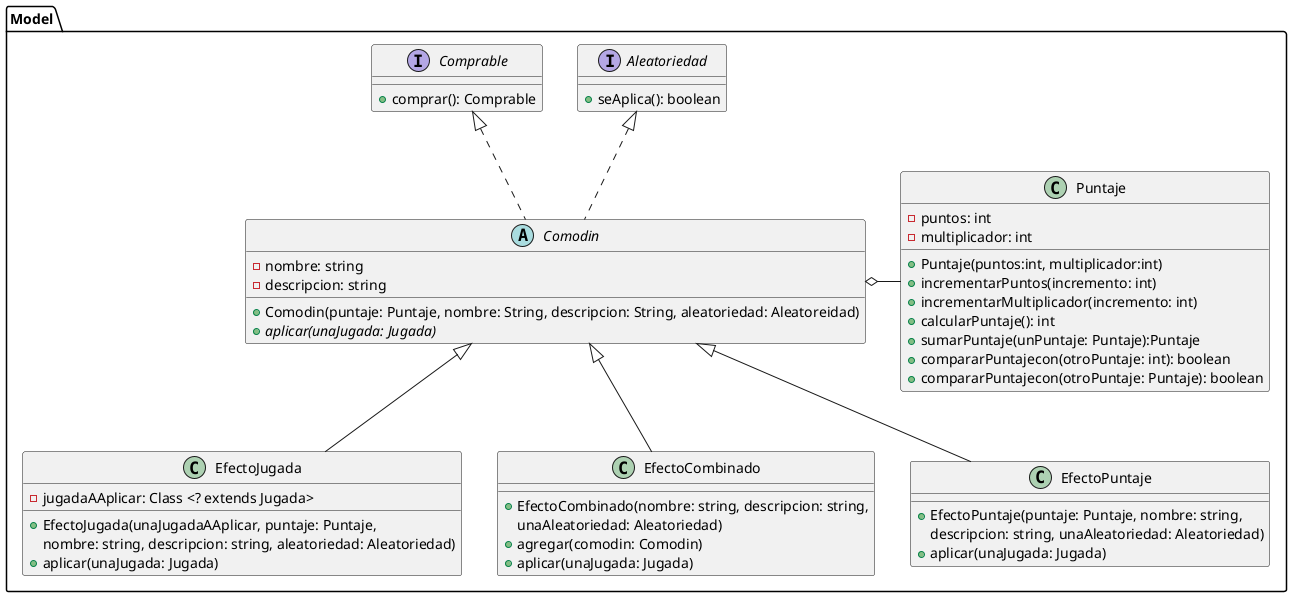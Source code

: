 @startuml

package Model{
    interface Comprable {
        + comprar(): Comprable
    }

    interface Aleatoriedad {
       + seAplica(): boolean
    }

    abstract class Comodin {
        - nombre: string
        - descripcion: string

        + Comodin(puntaje: Puntaje, nombre: String, descripcion: String, aleatoriedad: Aleatoreidad)
        + {abstract}aplicar(unaJugada: Jugada)
    }

    class EfectoJugada {
        - jugadaAAplicar: Class <? extends Jugada>
        + EfectoJugada(unaJugadaAAplicar, puntaje: Puntaje,
        nombre: string, descripcion: string, aleatoriedad: Aleatoriedad)
        + aplicar(unaJugada: Jugada)
    }

    class EfectoCombinado{
        + EfectoCombinado(nombre: string, descripcion: string,
        unaAleatoriedad: Aleatoriedad)
        + agregar(comodin: Comodin)
        + aplicar(unaJugada: Jugada)

    }
    class EfectoPuntaje{
        + EfectoPuntaje(puntaje: Puntaje, nombre: string,
        descripcion: string, unaAleatoriedad: Aleatoriedad)
        + aplicar(unaJugada: Jugada)
    }

    class Puntaje {
                - puntos: int
                - multiplicador: int

                + Puntaje(puntos:int, multiplicador:int)
                + incrementarPuntos(incremento: int)
                + incrementarMultiplicador(incremento: int)
                + calcularPuntaje(): int
                + sumarPuntaje(unPuntaje: Puntaje):Puntaje
                + compararPuntajecon(otroPuntaje: int): boolean
                + compararPuntajecon(otroPuntaje: Puntaje): boolean
        }

    Comodin .up.|> Comprable
    Comodin .up.|> Aleatoriedad

    EfectoPuntaje -up-|> Comodin
    EfectoJugada -up-|> Comodin
    EfectoCombinado -up-|> Comodin

    Comodin o-right-- Puntaje
}

@enduml